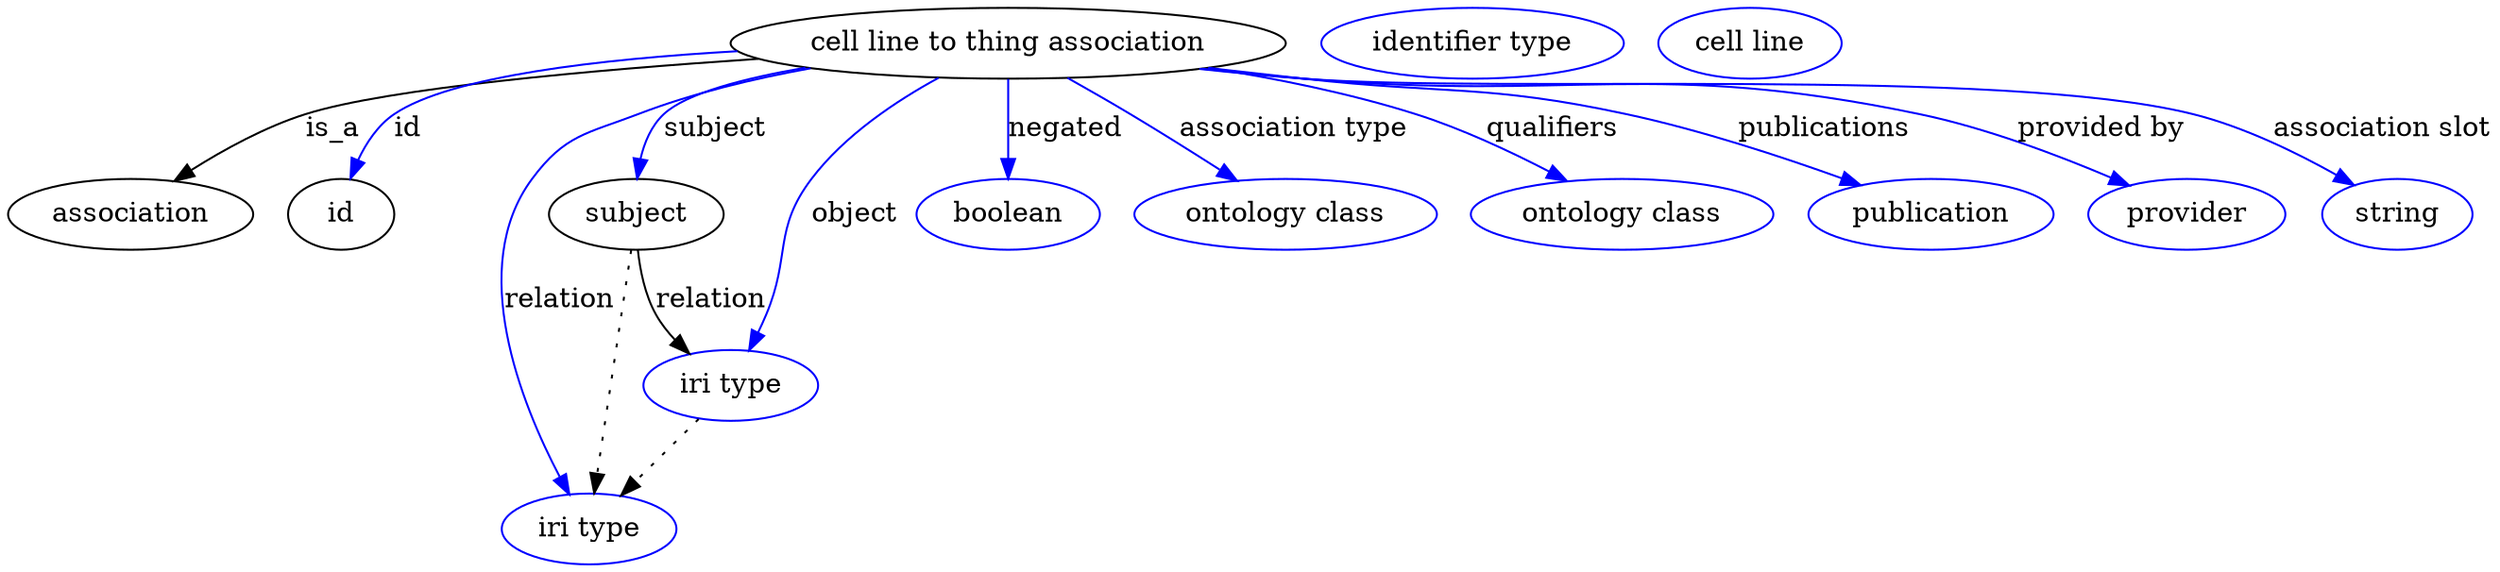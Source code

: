 digraph {
	graph [bb="0,0,1050.7,281"];
	node [label="\N"];
	"cell line to thing association"	 [height=0.5,
		label="cell line to thing association",
		pos="437.4,263",
		width=3.0369];
	association	 [height=0.5,
		pos="49.402,177",
		width=1.3723];
	"cell line to thing association" -> association	 [label=is_a,
		lp="145.68,220",
		pos="e,71.092,193.3 337.38,255.62 263.8,249.35 170.48,239.4 133.85,227 114.69,220.52 95.144,209.3 79.687,199.12"];
	id	 [height=0.5,
		pos="143.4,177",
		width=0.75];
	"cell line to thing association" -> id	 [color=blue,
		label=id,
		lp="179.85,220",
		pos="e,149.46,194.66 332.36,257.87 270.48,253.1 199.39,244.03 173.51,227 165.06,221.44 158.62,212.6 153.91,203.9",
		style=solid];
	subject	 [height=0.5,
		pos="276.4,177",
		width=0.97656];
	"cell line to thing association" -> subject	 [color=blue,
		label=subject,
		lp="314.23,220",
		pos="e,278.37,195.06 359.53,250.3 331.41,244.32 304.04,236.42 293.75,227 287.46,221.24 283.45,213.09 280.89,205.03",
		style=solid];
	relation	 [color=blue,
		height=0.5,
		label="iri type",
		pos="256.4,18",
		width=0.9834];
	"cell line to thing association" -> relation	 [color=blue,
		label=relation,
		lp="240.78,134",
		pos="e,247,35.476 357.77,250.58 332.42,245.1 304.67,237.45 280.4,227 256.85,216.86 246.28,216.56 232.4,195 202.59,148.68 225.71,81.424 \
242.65,44.586",
		style=solid];
	object	 [color=blue,
		height=0.5,
		label="iri type",
		pos="319.4,91",
		width=0.9834];
	"cell line to thing association" -> object	 [color=blue,
		label=object,
		lp="373.51,177",
		pos="e,326.55,108.88 409.5,245.53 392,233.3 370.18,215.51 356.19,195 338.23,168.67 344.25,156.97 333.4,127 332.4,124.22 331.32,121.33 \
330.23,118.45",
		style=solid];
	negated	 [color=blue,
		height=0.5,
		label=boolean,
		pos="437.4,177",
		width=1.0584];
	"cell line to thing association" -> negated	 [color=blue,
		label=negated,
		lp="459.17,220",
		pos="e,437.4,195.21 437.4,244.76 437.4,233.36 437.4,218.43 437.4,205.49",
		style=solid];
	"association type"	 [color=blue,
		height=0.5,
		label="ontology class",
		pos="554.4,177",
		width=1.6931];
	"cell line to thing association" -> "association type"	 [color=blue,
		label="association type",
		lp="548.31,220",
		pos="e,531.67,193.71 461.36,245.39 479.3,232.2 503.98,214.06 523.42,199.77",
		style=solid];
	qualifiers	 [color=blue,
		height=0.5,
		label="ontology class",
		pos="694.4,177",
		width=1.6931];
	"cell line to thing association" -> qualifiers	 [color=blue,
		label=qualifiers,
		lp="654.45,220",
		pos="e,667.24,193.38 513.42,250.02 540.37,244.35 570.64,236.73 597.4,227 618.33,219.39 640.48,208.24 658.33,198.39",
		style=solid];
	publications	 [color=blue,
		height=0.5,
		label=publication,
		pos="823.4,177",
		width=1.3859];
	"cell line to thing association" -> publications	 [color=blue,
		label=publications,
		lp="765.62,220",
		pos="e,791.13,190.75 517.72,250.73 530.65,248.79 543.89,246.83 556.4,245 613.25,236.7 628.63,240.8 684.4,227 717.77,218.75 754.3,205.43 \
781.54,194.61",
		style=solid];
	"provided by"	 [color=blue,
		height=0.5,
		label=provider,
		pos="931.4,177",
		width=1.1129];
	"cell line to thing association" -> "provided by"	 [color=blue,
		label="provided by",
		lp="881.03,220",
		pos="e,904.19,190.4 515.38,250.32 529.03,248.36 543.11,246.49 556.4,245 665.79,232.76 696.05,251.3 803.4,227 835.38,219.76 869.92,205.88 \
895.05,194.58",
		style=solid];
	"association slot"	 [color=blue,
		height=0.5,
		label=string,
		pos="1020.4,177",
		width=0.8403];
	"cell line to thing association" -> "association slot"	 [color=blue,
		label="association slot",
		lp="998.37,220",
		pos="e,999.5,190.41 514.39,250.2 528.34,248.21 542.78,246.36 556.4,245 636.54,236.97 840.42,247.14 918.4,227 944.12,220.36 971,206.87 \
990.71,195.57",
		style=solid];
	association_id	 [color=blue,
		height=0.5,
		label="identifier type",
		pos="624.4,263",
		width=1.652];
	subject -> relation	 [pos="e,258.67,36.027 274.11,158.76 270.64,131.21 264.04,78.735 259.95,46.223",
		style=dotted];
	subject -> object	 [label=relation,
		lp="312.78,134",
		pos="e,304.16,107.25 279.77,158.76 282.02,148.99 285.52,136.95 290.64,127 292.72,122.97 295.28,118.96 298.02,115.16"];
	"cell line to thing association_subject"	 [color=blue,
		height=0.5,
		label="cell line",
		pos="740.4,263",
		width=1.0651];
	object -> relation	 [pos="e,270.64,34.499 305.11,74.435 296.89,64.915 286.42,52.785 277.3,42.212",
		style=dotted];
}

